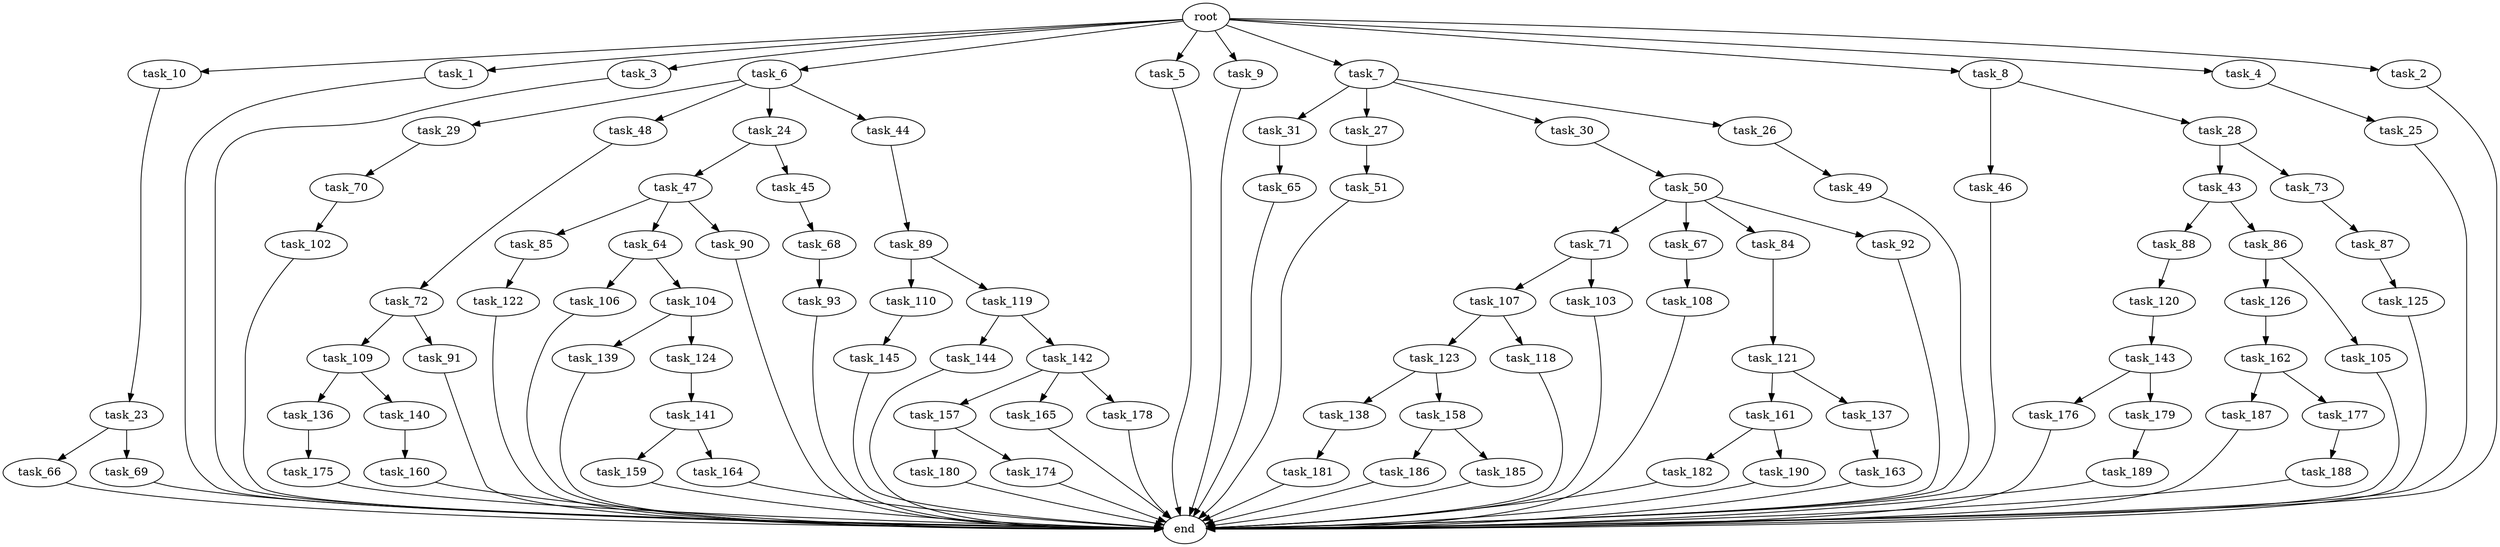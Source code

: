 digraph G {
  task_110 [size="34359738368.000000"];
  task_31 [size="420906795008.000000"];
  task_47 [size="77309411328.000000"];
  task_187 [size="34359738368.000000"];
  task_157 [size="549755813888.000000"];
  task_27 [size="420906795008.000000"];
  task_106 [size="420906795008.000000"];
  task_177 [size="34359738368.000000"];
  task_102 [size="858993459200.000000"];
  task_165 [size="549755813888.000000"];
  task_159 [size="34359738368.000000"];
  task_123 [size="214748364800.000000"];
  task_30 [size="420906795008.000000"];
  task_10 [size="1024.000000"];
  end [size="0.000000"];
  task_71 [size="695784701952.000000"];
  task_125 [size="420906795008.000000"];
  task_104 [size="420906795008.000000"];
  task_138 [size="549755813888.000000"];
  task_143 [size="420906795008.000000"];
  task_70 [size="420906795008.000000"];
  task_122 [size="77309411328.000000"];
  task_1 [size="1024.000000"];
  task_66 [size="309237645312.000000"];
  task_3 [size="1024.000000"];
  task_6 [size="1024.000000"];
  task_161 [size="309237645312.000000"];
  task_119 [size="34359738368.000000"];
  task_85 [size="309237645312.000000"];
  task_160 [size="77309411328.000000"];
  task_26 [size="420906795008.000000"];
  task_5 [size="1024.000000"];
  task_141 [size="420906795008.000000"];
  task_25 [size="858993459200.000000"];
  task_145 [size="77309411328.000000"];
  task_46 [size="549755813888.000000"];
  task_188 [size="34359738368.000000"];
  task_162 [size="695784701952.000000"];
  task_43 [size="549755813888.000000"];
  task_28 [size="549755813888.000000"];
  task_9 [size="1024.000000"];
  task_68 [size="34359738368.000000"];
  task_67 [size="695784701952.000000"];
  task_29 [size="420906795008.000000"];
  task_182 [size="77309411328.000000"];
  task_176 [size="309237645312.000000"];
  task_179 [size="309237645312.000000"];
  task_89 [size="34359738368.000000"];
  task_109 [size="34359738368.000000"];
  task_64 [size="309237645312.000000"];
  task_144 [size="34359738368.000000"];
  task_180 [size="858993459200.000000"];
  task_108 [size="309237645312.000000"];
  task_65 [size="77309411328.000000"];
  task_120 [size="695784701952.000000"];
  task_45 [size="77309411328.000000"];
  task_69 [size="309237645312.000000"];
  task_139 [size="858993459200.000000"];
  task_186 [size="137438953472.000000"];
  task_90 [size="309237645312.000000"];
  task_121 [size="420906795008.000000"];
  task_91 [size="34359738368.000000"];
  task_175 [size="137438953472.000000"];
  task_137 [size="309237645312.000000"];
  task_189 [size="214748364800.000000"];
  task_158 [size="549755813888.000000"];
  task_72 [size="420906795008.000000"];
  task_107 [size="214748364800.000000"];
  task_84 [size="695784701952.000000"];
  task_88 [size="858993459200.000000"];
  task_48 [size="420906795008.000000"];
  task_126 [size="77309411328.000000"];
  task_7 [size="1024.000000"];
  task_124 [size="858993459200.000000"];
  task_50 [size="420906795008.000000"];
  task_103 [size="214748364800.000000"];
  task_24 [size="420906795008.000000"];
  task_118 [size="214748364800.000000"];
  task_142 [size="34359738368.000000"];
  task_164 [size="34359738368.000000"];
  root [size="0.000000"];
  task_49 [size="549755813888.000000"];
  task_136 [size="137438953472.000000"];
  task_23 [size="858993459200.000000"];
  task_92 [size="695784701952.000000"];
  task_8 [size="1024.000000"];
  task_44 [size="420906795008.000000"];
  task_163 [size="77309411328.000000"];
  task_185 [size="137438953472.000000"];
  task_181 [size="309237645312.000000"];
  task_87 [size="549755813888.000000"];
  task_105 [size="77309411328.000000"];
  task_73 [size="549755813888.000000"];
  task_140 [size="137438953472.000000"];
  task_4 [size="1024.000000"];
  task_174 [size="858993459200.000000"];
  task_190 [size="77309411328.000000"];
  task_93 [size="77309411328.000000"];
  task_86 [size="858993459200.000000"];
  task_2 [size="1024.000000"];
  task_178 [size="549755813888.000000"];
  task_51 [size="420906795008.000000"];

  task_110 -> task_145 [size="75497472.000000"];
  task_31 -> task_65 [size="75497472.000000"];
  task_47 -> task_90 [size="301989888.000000"];
  task_47 -> task_64 [size="301989888.000000"];
  task_47 -> task_85 [size="301989888.000000"];
  task_187 -> end [size="1.000000"];
  task_157 -> task_180 [size="838860800.000000"];
  task_157 -> task_174 [size="838860800.000000"];
  task_27 -> task_51 [size="411041792.000000"];
  task_106 -> end [size="1.000000"];
  task_177 -> task_188 [size="33554432.000000"];
  task_102 -> end [size="1.000000"];
  task_165 -> end [size="1.000000"];
  task_159 -> end [size="1.000000"];
  task_123 -> task_138 [size="536870912.000000"];
  task_123 -> task_158 [size="536870912.000000"];
  task_30 -> task_50 [size="411041792.000000"];
  task_10 -> task_23 [size="838860800.000000"];
  task_71 -> task_103 [size="209715200.000000"];
  task_71 -> task_107 [size="209715200.000000"];
  task_125 -> end [size="1.000000"];
  task_104 -> task_124 [size="838860800.000000"];
  task_104 -> task_139 [size="838860800.000000"];
  task_138 -> task_181 [size="301989888.000000"];
  task_143 -> task_176 [size="301989888.000000"];
  task_143 -> task_179 [size="301989888.000000"];
  task_70 -> task_102 [size="838860800.000000"];
  task_122 -> end [size="1.000000"];
  task_1 -> end [size="1.000000"];
  task_66 -> end [size="1.000000"];
  task_3 -> end [size="1.000000"];
  task_6 -> task_24 [size="411041792.000000"];
  task_6 -> task_48 [size="411041792.000000"];
  task_6 -> task_44 [size="411041792.000000"];
  task_6 -> task_29 [size="411041792.000000"];
  task_161 -> task_182 [size="75497472.000000"];
  task_161 -> task_190 [size="75497472.000000"];
  task_119 -> task_142 [size="33554432.000000"];
  task_119 -> task_144 [size="33554432.000000"];
  task_85 -> task_122 [size="75497472.000000"];
  task_160 -> end [size="1.000000"];
  task_26 -> task_49 [size="536870912.000000"];
  task_5 -> end [size="1.000000"];
  task_141 -> task_164 [size="33554432.000000"];
  task_141 -> task_159 [size="33554432.000000"];
  task_25 -> end [size="1.000000"];
  task_145 -> end [size="1.000000"];
  task_46 -> end [size="1.000000"];
  task_188 -> end [size="1.000000"];
  task_162 -> task_177 [size="33554432.000000"];
  task_162 -> task_187 [size="33554432.000000"];
  task_43 -> task_88 [size="838860800.000000"];
  task_43 -> task_86 [size="838860800.000000"];
  task_28 -> task_73 [size="536870912.000000"];
  task_28 -> task_43 [size="536870912.000000"];
  task_9 -> end [size="1.000000"];
  task_68 -> task_93 [size="75497472.000000"];
  task_67 -> task_108 [size="301989888.000000"];
  task_29 -> task_70 [size="411041792.000000"];
  task_182 -> end [size="1.000000"];
  task_176 -> end [size="1.000000"];
  task_179 -> task_189 [size="209715200.000000"];
  task_89 -> task_110 [size="33554432.000000"];
  task_89 -> task_119 [size="33554432.000000"];
  task_109 -> task_136 [size="134217728.000000"];
  task_109 -> task_140 [size="134217728.000000"];
  task_64 -> task_106 [size="411041792.000000"];
  task_64 -> task_104 [size="411041792.000000"];
  task_144 -> end [size="1.000000"];
  task_180 -> end [size="1.000000"];
  task_108 -> end [size="1.000000"];
  task_65 -> end [size="1.000000"];
  task_120 -> task_143 [size="411041792.000000"];
  task_45 -> task_68 [size="33554432.000000"];
  task_69 -> end [size="1.000000"];
  task_139 -> end [size="1.000000"];
  task_186 -> end [size="1.000000"];
  task_90 -> end [size="1.000000"];
  task_121 -> task_137 [size="301989888.000000"];
  task_121 -> task_161 [size="301989888.000000"];
  task_91 -> end [size="1.000000"];
  task_175 -> end [size="1.000000"];
  task_137 -> task_163 [size="75497472.000000"];
  task_189 -> end [size="1.000000"];
  task_158 -> task_185 [size="134217728.000000"];
  task_158 -> task_186 [size="134217728.000000"];
  task_72 -> task_109 [size="33554432.000000"];
  task_72 -> task_91 [size="33554432.000000"];
  task_107 -> task_118 [size="209715200.000000"];
  task_107 -> task_123 [size="209715200.000000"];
  task_84 -> task_121 [size="411041792.000000"];
  task_88 -> task_120 [size="679477248.000000"];
  task_48 -> task_72 [size="411041792.000000"];
  task_126 -> task_162 [size="679477248.000000"];
  task_7 -> task_26 [size="411041792.000000"];
  task_7 -> task_27 [size="411041792.000000"];
  task_7 -> task_30 [size="411041792.000000"];
  task_7 -> task_31 [size="411041792.000000"];
  task_124 -> task_141 [size="411041792.000000"];
  task_50 -> task_84 [size="679477248.000000"];
  task_50 -> task_71 [size="679477248.000000"];
  task_50 -> task_67 [size="679477248.000000"];
  task_50 -> task_92 [size="679477248.000000"];
  task_103 -> end [size="1.000000"];
  task_24 -> task_45 [size="75497472.000000"];
  task_24 -> task_47 [size="75497472.000000"];
  task_118 -> end [size="1.000000"];
  task_142 -> task_157 [size="536870912.000000"];
  task_142 -> task_178 [size="536870912.000000"];
  task_142 -> task_165 [size="536870912.000000"];
  task_164 -> end [size="1.000000"];
  root -> task_9 [size="1.000000"];
  root -> task_5 [size="1.000000"];
  root -> task_7 [size="1.000000"];
  root -> task_10 [size="1.000000"];
  root -> task_2 [size="1.000000"];
  root -> task_1 [size="1.000000"];
  root -> task_8 [size="1.000000"];
  root -> task_4 [size="1.000000"];
  root -> task_3 [size="1.000000"];
  root -> task_6 [size="1.000000"];
  task_49 -> end [size="1.000000"];
  task_136 -> task_175 [size="134217728.000000"];
  task_23 -> task_66 [size="301989888.000000"];
  task_23 -> task_69 [size="301989888.000000"];
  task_92 -> end [size="1.000000"];
  task_8 -> task_46 [size="536870912.000000"];
  task_8 -> task_28 [size="536870912.000000"];
  task_44 -> task_89 [size="33554432.000000"];
  task_163 -> end [size="1.000000"];
  task_185 -> end [size="1.000000"];
  task_181 -> end [size="1.000000"];
  task_87 -> task_125 [size="411041792.000000"];
  task_105 -> end [size="1.000000"];
  task_73 -> task_87 [size="536870912.000000"];
  task_140 -> task_160 [size="75497472.000000"];
  task_4 -> task_25 [size="838860800.000000"];
  task_174 -> end [size="1.000000"];
  task_190 -> end [size="1.000000"];
  task_93 -> end [size="1.000000"];
  task_86 -> task_126 [size="75497472.000000"];
  task_86 -> task_105 [size="75497472.000000"];
  task_2 -> end [size="1.000000"];
  task_178 -> end [size="1.000000"];
  task_51 -> end [size="1.000000"];
}
